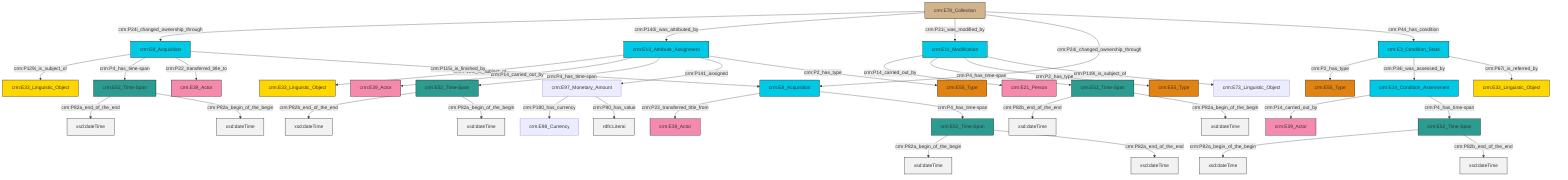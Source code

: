 graph TD
classDef Literal fill:#f2f2f2,stroke:#000000;
classDef CRM_Entity fill:#FFFFFF,stroke:#000000;
classDef Temporal_Entity fill:#00C9E6, stroke:#000000;
classDef Type fill:#E18312, stroke:#000000;
classDef Time-Span fill:#2C9C91, stroke:#000000;
classDef Appellation fill:#FFEB7F, stroke:#000000;
classDef Place fill:#008836, stroke:#000000;
classDef Persistent_Item fill:#B266B2, stroke:#000000;
classDef Conceptual_Object fill:#FFD700, stroke:#000000;
classDef Physical_Thing fill:#D2B48C, stroke:#000000;
classDef Actor fill:#f58aad, stroke:#000000;
classDef PC_Classes fill:#4ce600, stroke:#000000;
classDef Multi fill:#cccccc,stroke:#000000;

0["crm:E8_Acquisition"]:::Temporal_Entity -->|crm:P129i_is_subject_of| 1["crm:E33_Linguistic_Object"]:::Conceptual_Object
2["crm:E52_Time-Span"]:::Time-Span -->|crm:P82a_begin_of_the_begin| 3[xsd:dateTime]:::Literal
8["crm:E97_Monetary_Amount"]:::Default -->|crm:P180_has_currency| 9["crm:E98_Currency"]:::Default
0["crm:E8_Acquisition"]:::Temporal_Entity -->|crm:P4_has_time-span| 10["crm:E52_Time-Span"]:::Time-Span
13["crm:E52_Time-Span"]:::Time-Span -->|crm:P82a_begin_of_the_begin| 14[xsd:dateTime]:::Literal
15["crm:E78_Collection"]:::Physical_Thing -->|crm:P24i_changed_ownership_through| 0["crm:E8_Acquisition"]:::Temporal_Entity
19["crm:E11_Modification"]:::Temporal_Entity -->|crm:P14_carried_out_by| 20["crm:E21_Person"]:::Actor
19["crm:E11_Modification"]:::Temporal_Entity -->|crm:P4_has_time-span| 21["crm:E52_Time-Span"]:::Time-Span
21["crm:E52_Time-Span"]:::Time-Span -->|crm:P82b_end_of_the_end| 22[xsd:dateTime]:::Literal
13["crm:E52_Time-Span"]:::Time-Span -->|crm:P82a_end_of_the_end| 24[xsd:dateTime]:::Literal
25["crm:E3_Condition_State"]:::Temporal_Entity -->|crm:P2_has_type| 16["crm:E55_Type"]:::Type
4["crm:E13_Attribute_Assignment"]:::Temporal_Entity -->|crm:P129i_is_subject_of| 26["crm:E33_Linguistic_Object"]:::Conceptual_Object
4["crm:E13_Attribute_Assignment"]:::Temporal_Entity -->|crm:P14_carried_out_by| 27["crm:E39_Actor"]:::Actor
4["crm:E13_Attribute_Assignment"]:::Temporal_Entity -->|crm:P4_has_time-span| 28["crm:E52_Time-Span"]:::Time-Span
15["crm:E78_Collection"]:::Physical_Thing -->|crm:P140i_was_attributed_by| 4["crm:E13_Attribute_Assignment"]:::Temporal_Entity
0["crm:E8_Acquisition"]:::Temporal_Entity -->|crm:P22_transferred_title_to| 32["crm:E39_Actor"]:::Actor
34["crm:E14_Condition_Assessment"]:::Temporal_Entity -->|crm:P14_carried_out_by| 29["crm:E39_Actor"]:::Actor
19["crm:E11_Modification"]:::Temporal_Entity -->|crm:P2_has_type| 38["crm:E55_Type"]:::Type
25["crm:E3_Condition_State"]:::Temporal_Entity -->|crm:P34i_was_assessed_by| 34["crm:E14_Condition_Assessment"]:::Temporal_Entity
4["crm:E13_Attribute_Assignment"]:::Temporal_Entity -->|crm:P141_assigned| 8["crm:E97_Monetary_Amount"]:::Default
10["crm:E52_Time-Span"]:::Time-Span -->|crm:P82a_end_of_the_end| 47[xsd:dateTime]:::Literal
28["crm:E52_Time-Span"]:::Time-Span -->|crm:P82b_end_of_the_end| 48[xsd:dateTime]:::Literal
8["crm:E97_Monetary_Amount"]:::Default -->|crm:P90_has_value| 49[rdfs:Literal]:::Literal
6["crm:E8_Acquisition"]:::Temporal_Entity -->|crm:P23_transferred_title_from| 43["crm:E39_Actor"]:::Actor
25["crm:E3_Condition_State"]:::Temporal_Entity -->|crm:P67i_is_referred_by| 35["crm:E33_Linguistic_Object"]:::Conceptual_Object
15["crm:E78_Collection"]:::Physical_Thing -->|crm:P31i_was_modified_by| 19["crm:E11_Modification"]:::Temporal_Entity
10["crm:E52_Time-Span"]:::Time-Span -->|crm:P82a_begin_of_the_begin| 51[xsd:dateTime]:::Literal
19["crm:E11_Modification"]:::Temporal_Entity -->|crm:P119i_is_subject_of| 11["crm:E73_Linguistic_Object"]:::Default
2["crm:E52_Time-Span"]:::Time-Span -->|crm:P82b_end_of_the_end| 52[xsd:dateTime]:::Literal
0["crm:E8_Acquisition"]:::Temporal_Entity -->|crm:P115i_is_finished_by| 6["crm:E8_Acquisition"]:::Temporal_Entity
15["crm:E78_Collection"]:::Physical_Thing -->|crm:P24i_changed_ownership_through| 6["crm:E8_Acquisition"]:::Temporal_Entity
21["crm:E52_Time-Span"]:::Time-Span -->|crm:P82a_begin_of_the_begin| 57[xsd:dateTime]:::Literal
6["crm:E8_Acquisition"]:::Temporal_Entity -->|crm:P4_has_time-span| 13["crm:E52_Time-Span"]:::Time-Span
4["crm:E13_Attribute_Assignment"]:::Temporal_Entity -->|crm:P2_has_type| 39["crm:E55_Type"]:::Type
15["crm:E78_Collection"]:::Physical_Thing -->|crm:P44_has_condition| 25["crm:E3_Condition_State"]:::Temporal_Entity
34["crm:E14_Condition_Assessment"]:::Temporal_Entity -->|crm:P4_has_time-span| 2["crm:E52_Time-Span"]:::Time-Span
28["crm:E52_Time-Span"]:::Time-Span -->|crm:P82a_begin_of_the_begin| 62[xsd:dateTime]:::Literal